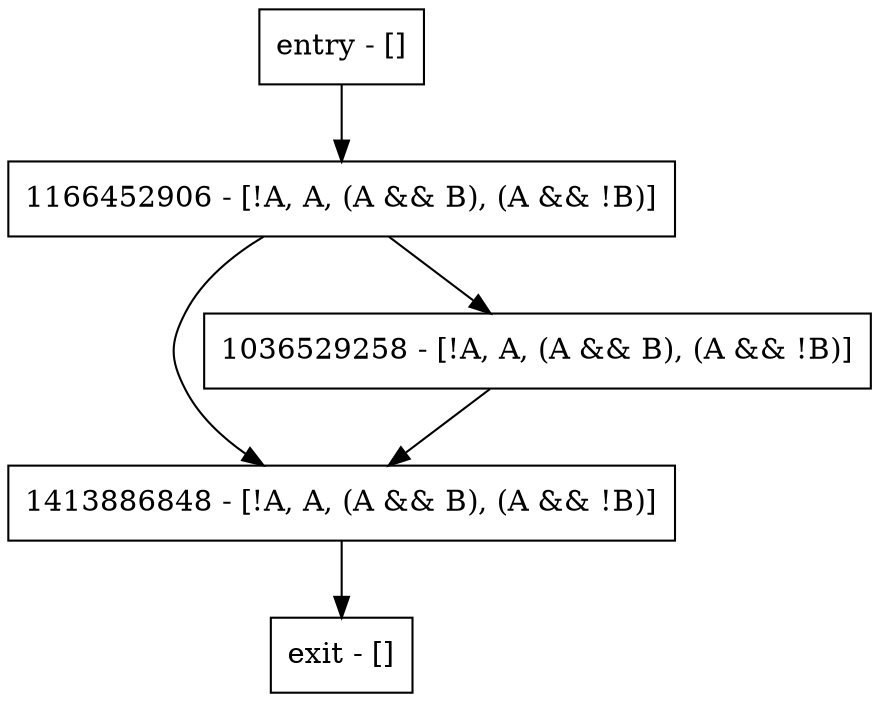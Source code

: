 digraph main {
node [shape=record];
entry [label="entry - []"];
exit [label="exit - []"];
1413886848 [label="1413886848 - [!A, A, (A && B), (A && !B)]"];
1036529258 [label="1036529258 - [!A, A, (A && B), (A && !B)]"];
1166452906 [label="1166452906 - [!A, A, (A && B), (A && !B)]"];
entry;
exit;
entry -> 1166452906;
1413886848 -> exit;
1036529258 -> 1413886848;
1166452906 -> 1413886848;
1166452906 -> 1036529258;
}
